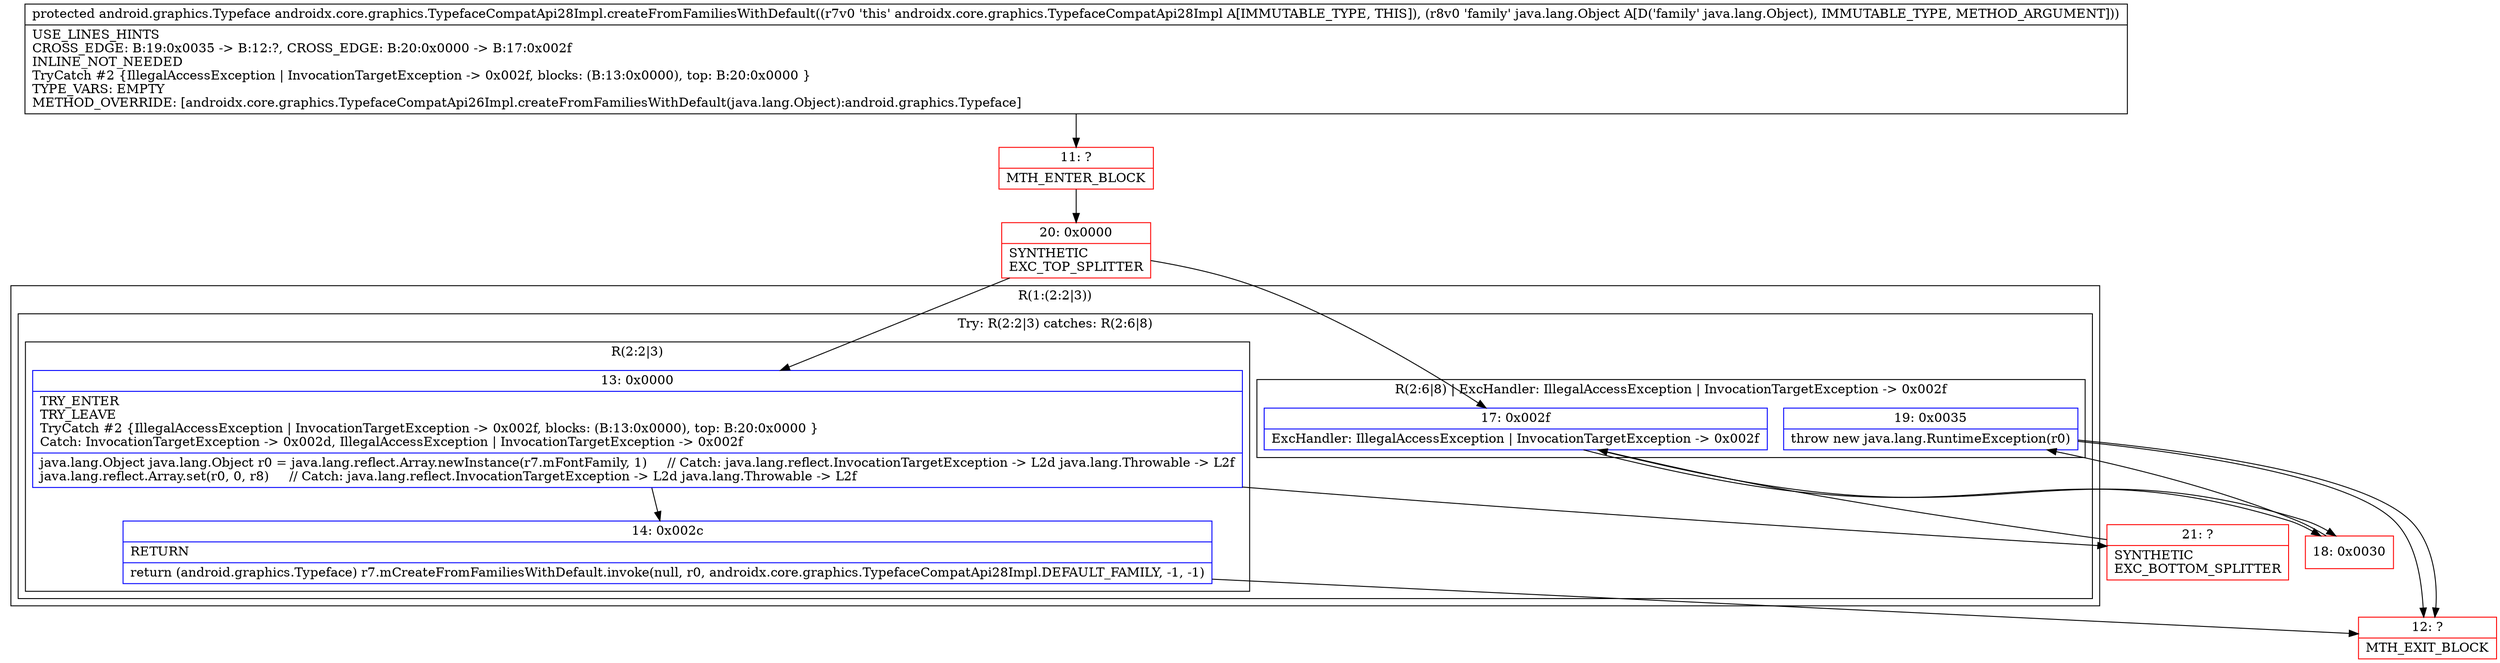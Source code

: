 digraph "CFG forandroidx.core.graphics.TypefaceCompatApi28Impl.createFromFamiliesWithDefault(Ljava\/lang\/Object;)Landroid\/graphics\/Typeface;" {
subgraph cluster_Region_682692685 {
label = "R(1:(2:2|3))";
node [shape=record,color=blue];
subgraph cluster_TryCatchRegion_1199543251 {
label = "Try: R(2:2|3) catches: R(2:6|8)";
node [shape=record,color=blue];
subgraph cluster_Region_1569898494 {
label = "R(2:2|3)";
node [shape=record,color=blue];
Node_13 [shape=record,label="{13\:\ 0x0000|TRY_ENTER\lTRY_LEAVE\lTryCatch #2 \{IllegalAccessException \| InvocationTargetException \-\> 0x002f, blocks: (B:13:0x0000), top: B:20:0x0000 \}\lCatch: InvocationTargetException \-\> 0x002d, IllegalAccessException \| InvocationTargetException \-\> 0x002f\l|java.lang.Object java.lang.Object r0 = java.lang.reflect.Array.newInstance(r7.mFontFamily, 1)     \/\/ Catch: java.lang.reflect.InvocationTargetException \-\> L2d java.lang.Throwable \-\> L2f\ljava.lang.reflect.Array.set(r0, 0, r8)     \/\/ Catch: java.lang.reflect.InvocationTargetException \-\> L2d java.lang.Throwable \-\> L2f\l}"];
Node_14 [shape=record,label="{14\:\ 0x002c|RETURN\l|return (android.graphics.Typeface) r7.mCreateFromFamiliesWithDefault.invoke(null, r0, androidx.core.graphics.TypefaceCompatApi28Impl.DEFAULT_FAMILY, \-1, \-1)\l}"];
}
subgraph cluster_Region_1231930189 {
label = "R(2:6|8) | ExcHandler: IllegalAccessException \| InvocationTargetException \-\> 0x002f\l";
node [shape=record,color=blue];
Node_17 [shape=record,label="{17\:\ 0x002f|ExcHandler: IllegalAccessException \| InvocationTargetException \-\> 0x002f\l}"];
Node_19 [shape=record,label="{19\:\ 0x0035|throw new java.lang.RuntimeException(r0)\l}"];
}
}
}
subgraph cluster_Region_1231930189 {
label = "R(2:6|8) | ExcHandler: IllegalAccessException \| InvocationTargetException \-\> 0x002f\l";
node [shape=record,color=blue];
Node_17 [shape=record,label="{17\:\ 0x002f|ExcHandler: IllegalAccessException \| InvocationTargetException \-\> 0x002f\l}"];
Node_19 [shape=record,label="{19\:\ 0x0035|throw new java.lang.RuntimeException(r0)\l}"];
}
Node_11 [shape=record,color=red,label="{11\:\ ?|MTH_ENTER_BLOCK\l}"];
Node_20 [shape=record,color=red,label="{20\:\ 0x0000|SYNTHETIC\lEXC_TOP_SPLITTER\l}"];
Node_12 [shape=record,color=red,label="{12\:\ ?|MTH_EXIT_BLOCK\l}"];
Node_21 [shape=record,color=red,label="{21\:\ ?|SYNTHETIC\lEXC_BOTTOM_SPLITTER\l}"];
Node_18 [shape=record,color=red,label="{18\:\ 0x0030}"];
MethodNode[shape=record,label="{protected android.graphics.Typeface androidx.core.graphics.TypefaceCompatApi28Impl.createFromFamiliesWithDefault((r7v0 'this' androidx.core.graphics.TypefaceCompatApi28Impl A[IMMUTABLE_TYPE, THIS]), (r8v0 'family' java.lang.Object A[D('family' java.lang.Object), IMMUTABLE_TYPE, METHOD_ARGUMENT]))  | USE_LINES_HINTS\lCROSS_EDGE: B:19:0x0035 \-\> B:12:?, CROSS_EDGE: B:20:0x0000 \-\> B:17:0x002f\lINLINE_NOT_NEEDED\lTryCatch #2 \{IllegalAccessException \| InvocationTargetException \-\> 0x002f, blocks: (B:13:0x0000), top: B:20:0x0000 \}\lTYPE_VARS: EMPTY\lMETHOD_OVERRIDE: [androidx.core.graphics.TypefaceCompatApi26Impl.createFromFamiliesWithDefault(java.lang.Object):android.graphics.Typeface]\l}"];
MethodNode -> Node_11;Node_13 -> Node_14;
Node_13 -> Node_21;
Node_14 -> Node_12;
Node_17 -> Node_18;
Node_19 -> Node_12;
Node_17 -> Node_18;
Node_19 -> Node_12;
Node_11 -> Node_20;
Node_20 -> Node_13;
Node_20 -> Node_17;
Node_21 -> Node_17;
Node_18 -> Node_19;
}

